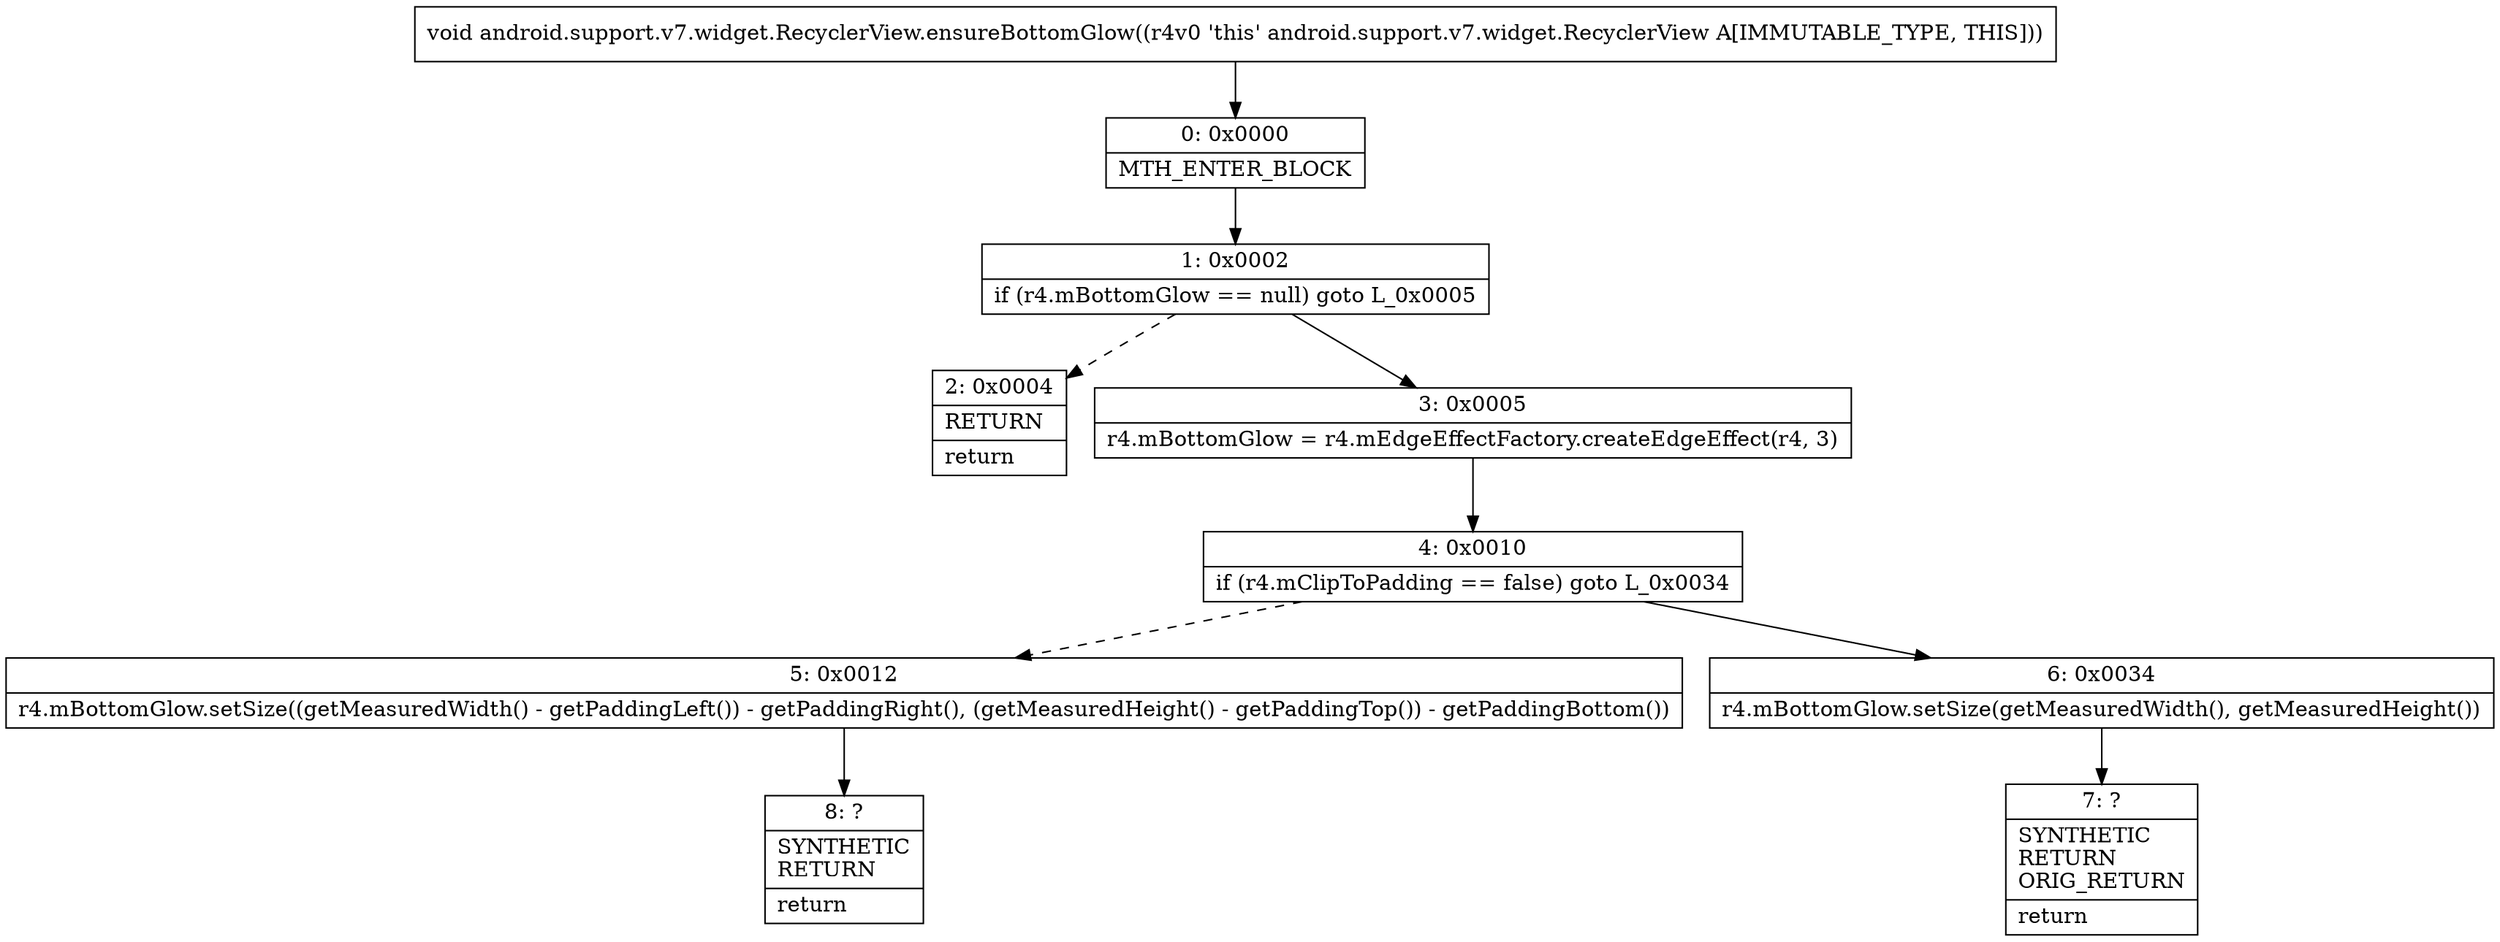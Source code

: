 digraph "CFG forandroid.support.v7.widget.RecyclerView.ensureBottomGlow()V" {
Node_0 [shape=record,label="{0\:\ 0x0000|MTH_ENTER_BLOCK\l}"];
Node_1 [shape=record,label="{1\:\ 0x0002|if (r4.mBottomGlow == null) goto L_0x0005\l}"];
Node_2 [shape=record,label="{2\:\ 0x0004|RETURN\l|return\l}"];
Node_3 [shape=record,label="{3\:\ 0x0005|r4.mBottomGlow = r4.mEdgeEffectFactory.createEdgeEffect(r4, 3)\l}"];
Node_4 [shape=record,label="{4\:\ 0x0010|if (r4.mClipToPadding == false) goto L_0x0034\l}"];
Node_5 [shape=record,label="{5\:\ 0x0012|r4.mBottomGlow.setSize((getMeasuredWidth() \- getPaddingLeft()) \- getPaddingRight(), (getMeasuredHeight() \- getPaddingTop()) \- getPaddingBottom())\l}"];
Node_6 [shape=record,label="{6\:\ 0x0034|r4.mBottomGlow.setSize(getMeasuredWidth(), getMeasuredHeight())\l}"];
Node_7 [shape=record,label="{7\:\ ?|SYNTHETIC\lRETURN\lORIG_RETURN\l|return\l}"];
Node_8 [shape=record,label="{8\:\ ?|SYNTHETIC\lRETURN\l|return\l}"];
MethodNode[shape=record,label="{void android.support.v7.widget.RecyclerView.ensureBottomGlow((r4v0 'this' android.support.v7.widget.RecyclerView A[IMMUTABLE_TYPE, THIS])) }"];
MethodNode -> Node_0;
Node_0 -> Node_1;
Node_1 -> Node_2[style=dashed];
Node_1 -> Node_3;
Node_3 -> Node_4;
Node_4 -> Node_5[style=dashed];
Node_4 -> Node_6;
Node_5 -> Node_8;
Node_6 -> Node_7;
}


